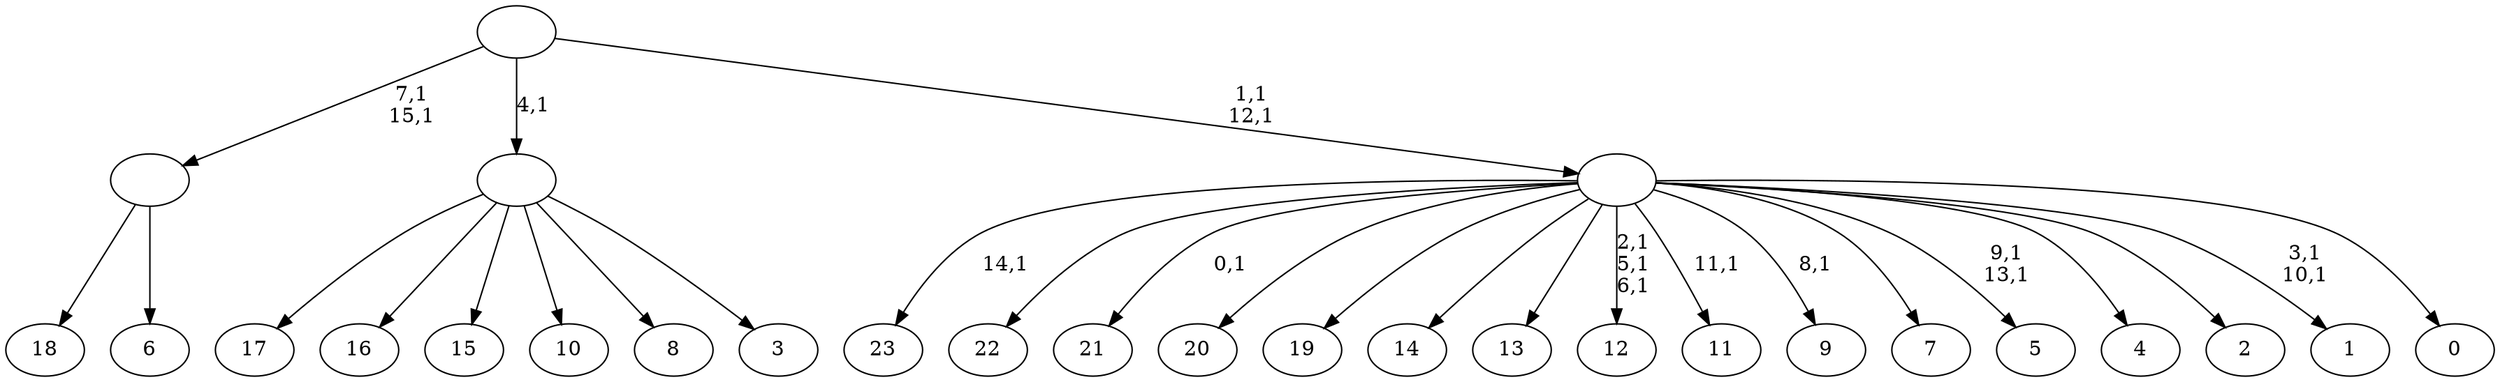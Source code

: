 digraph T {
	40 [label="23"]
	38 [label="22"]
	37 [label="21"]
	35 [label="20"]
	34 [label="19"]
	33 [label="18"]
	32 [label="17"]
	31 [label="16"]
	30 [label="15"]
	29 [label="14"]
	28 [label="13"]
	27 [label="12"]
	23 [label="11"]
	21 [label="10"]
	20 [label="9"]
	18 [label="8"]
	17 [label="7"]
	16 [label="6"]
	15 [label=""]
	13 [label="5"]
	10 [label="4"]
	9 [label="3"]
	8 [label=""]
	7 [label="2"]
	6 [label="1"]
	3 [label="0"]
	2 [label=""]
	0 [label=""]
	15 -> 33 [label=""]
	15 -> 16 [label=""]
	8 -> 32 [label=""]
	8 -> 31 [label=""]
	8 -> 30 [label=""]
	8 -> 21 [label=""]
	8 -> 18 [label=""]
	8 -> 9 [label=""]
	2 -> 6 [label="3,1\n10,1"]
	2 -> 13 [label="9,1\n13,1"]
	2 -> 20 [label="8,1"]
	2 -> 23 [label="11,1"]
	2 -> 27 [label="2,1\n5,1\n6,1"]
	2 -> 37 [label="0,1"]
	2 -> 40 [label="14,1"]
	2 -> 38 [label=""]
	2 -> 35 [label=""]
	2 -> 34 [label=""]
	2 -> 29 [label=""]
	2 -> 28 [label=""]
	2 -> 17 [label=""]
	2 -> 10 [label=""]
	2 -> 7 [label=""]
	2 -> 3 [label=""]
	0 -> 2 [label="1,1\n12,1"]
	0 -> 15 [label="7,1\n15,1"]
	0 -> 8 [label="4,1"]
}
